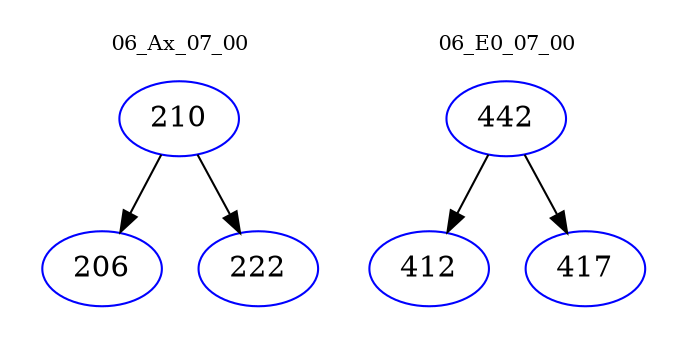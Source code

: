 digraph{
subgraph cluster_0 {
color = white
label = "06_Ax_07_00";
fontsize=10;
T0_210 [label="210", color="blue"]
T0_210 -> T0_206 [color="black"]
T0_206 [label="206", color="blue"]
T0_210 -> T0_222 [color="black"]
T0_222 [label="222", color="blue"]
}
subgraph cluster_1 {
color = white
label = "06_E0_07_00";
fontsize=10;
T1_442 [label="442", color="blue"]
T1_442 -> T1_412 [color="black"]
T1_412 [label="412", color="blue"]
T1_442 -> T1_417 [color="black"]
T1_417 [label="417", color="blue"]
}
}
